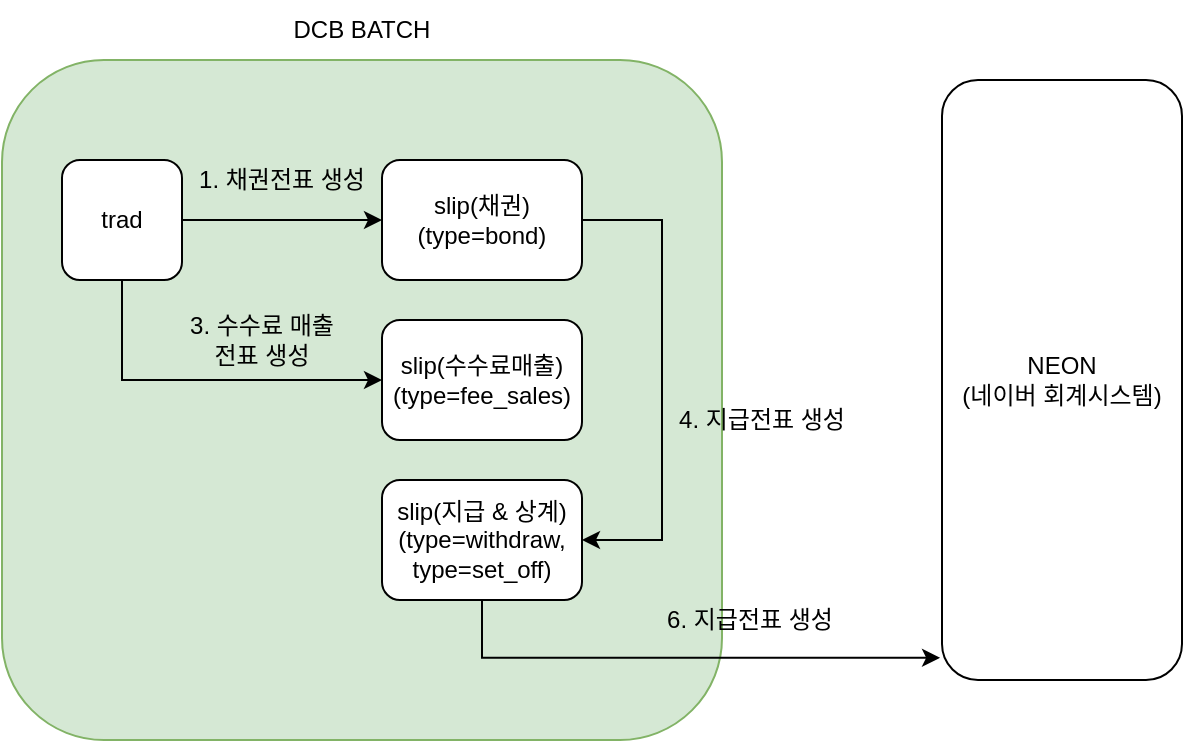 <mxfile version="20.7.4" type="github">
  <diagram id="rQKMFvDN-5XR97tvGXt8" name="페이지-1">
    <mxGraphModel dx="1148" dy="648" grid="1" gridSize="10" guides="1" tooltips="1" connect="1" arrows="1" fold="1" page="1" pageScale="1" pageWidth="827" pageHeight="1169" math="0" shadow="0">
      <root>
        <mxCell id="0" />
        <mxCell id="1" parent="0" />
        <mxCell id="G-DJe9Chft_Y5kZSpjOI-29" value="" style="rounded=1;whiteSpace=wrap;html=1;fillColor=#d5e8d4;strokeColor=#82b366;" vertex="1" parent="1">
          <mxGeometry x="40" y="70" width="360" height="340" as="geometry" />
        </mxCell>
        <mxCell id="G-DJe9Chft_Y5kZSpjOI-22" style="edgeStyle=none;rounded=0;orthogonalLoop=1;jettySize=auto;html=1;entryX=0;entryY=0.5;entryDx=0;entryDy=0;" edge="1" parent="1" source="G-DJe9Chft_Y5kZSpjOI-18" target="G-DJe9Chft_Y5kZSpjOI-19">
          <mxGeometry relative="1" as="geometry" />
        </mxCell>
        <mxCell id="G-DJe9Chft_Y5kZSpjOI-27" style="edgeStyle=orthogonalEdgeStyle;rounded=0;orthogonalLoop=1;jettySize=auto;html=1;entryX=0;entryY=0.5;entryDx=0;entryDy=0;" edge="1" parent="1" source="G-DJe9Chft_Y5kZSpjOI-18" target="G-DJe9Chft_Y5kZSpjOI-20">
          <mxGeometry relative="1" as="geometry">
            <Array as="points">
              <mxPoint x="100" y="230" />
            </Array>
          </mxGeometry>
        </mxCell>
        <mxCell id="G-DJe9Chft_Y5kZSpjOI-18" value="trad" style="rounded=1;whiteSpace=wrap;html=1;" vertex="1" parent="1">
          <mxGeometry x="70" y="120" width="60" height="60" as="geometry" />
        </mxCell>
        <mxCell id="G-DJe9Chft_Y5kZSpjOI-28" style="edgeStyle=orthogonalEdgeStyle;rounded=0;orthogonalLoop=1;jettySize=auto;html=1;entryX=1;entryY=0.5;entryDx=0;entryDy=0;" edge="1" parent="1" source="G-DJe9Chft_Y5kZSpjOI-19" target="G-DJe9Chft_Y5kZSpjOI-21">
          <mxGeometry relative="1" as="geometry">
            <Array as="points">
              <mxPoint x="370" y="150" />
              <mxPoint x="370" y="310" />
            </Array>
          </mxGeometry>
        </mxCell>
        <mxCell id="G-DJe9Chft_Y5kZSpjOI-19" value="slip(채권)&lt;br&gt;(type=bond)" style="rounded=1;whiteSpace=wrap;html=1;" vertex="1" parent="1">
          <mxGeometry x="230" y="120" width="100" height="60" as="geometry" />
        </mxCell>
        <mxCell id="G-DJe9Chft_Y5kZSpjOI-20" value="slip(수수료매출)&lt;br&gt;(type=fee_sales)" style="rounded=1;whiteSpace=wrap;html=1;" vertex="1" parent="1">
          <mxGeometry x="230" y="200" width="100" height="60" as="geometry" />
        </mxCell>
        <mxCell id="G-DJe9Chft_Y5kZSpjOI-32" style="edgeStyle=orthogonalEdgeStyle;rounded=0;orthogonalLoop=1;jettySize=auto;html=1;entryX=-0.008;entryY=0.963;entryDx=0;entryDy=0;entryPerimeter=0;" edge="1" parent="1" source="G-DJe9Chft_Y5kZSpjOI-21" target="G-DJe9Chft_Y5kZSpjOI-24">
          <mxGeometry relative="1" as="geometry">
            <Array as="points">
              <mxPoint x="280" y="369" />
            </Array>
          </mxGeometry>
        </mxCell>
        <mxCell id="G-DJe9Chft_Y5kZSpjOI-21" value="slip(지급 &amp;amp; 상계)&lt;br&gt;(type=withdraw,&lt;br&gt;type=set_off)" style="rounded=1;whiteSpace=wrap;html=1;" vertex="1" parent="1">
          <mxGeometry x="230" y="280" width="100" height="60" as="geometry" />
        </mxCell>
        <mxCell id="G-DJe9Chft_Y5kZSpjOI-24" value="NEON&lt;br&gt;(네이버 회계시스템)" style="rounded=1;whiteSpace=wrap;html=1;" vertex="1" parent="1">
          <mxGeometry x="510" y="80" width="120" height="300" as="geometry" />
        </mxCell>
        <mxCell id="G-DJe9Chft_Y5kZSpjOI-30" value="DCB BATCH" style="text;html=1;strokeColor=none;fillColor=none;align=center;verticalAlign=middle;whiteSpace=wrap;rounded=0;" vertex="1" parent="1">
          <mxGeometry x="150" y="40" width="140" height="30" as="geometry" />
        </mxCell>
        <mxCell id="G-DJe9Chft_Y5kZSpjOI-33" value="1. 채권전표 생성" style="text;html=1;strokeColor=none;fillColor=none;align=center;verticalAlign=middle;whiteSpace=wrap;rounded=0;" vertex="1" parent="1">
          <mxGeometry x="130" y="120" width="100" height="20" as="geometry" />
        </mxCell>
        <mxCell id="G-DJe9Chft_Y5kZSpjOI-34" value="3. 수수료 매출 &lt;br&gt;전표 생성" style="text;html=1;strokeColor=none;fillColor=none;align=center;verticalAlign=middle;whiteSpace=wrap;rounded=0;" vertex="1" parent="1">
          <mxGeometry x="120" y="200" width="100" height="20" as="geometry" />
        </mxCell>
        <mxCell id="G-DJe9Chft_Y5kZSpjOI-35" value="4. 지급전표 생성" style="text;html=1;strokeColor=none;fillColor=none;align=center;verticalAlign=middle;whiteSpace=wrap;rounded=0;" vertex="1" parent="1">
          <mxGeometry x="370" y="240" width="100" height="20" as="geometry" />
        </mxCell>
        <mxCell id="G-DJe9Chft_Y5kZSpjOI-36" value="6. 지급전표 생성" style="text;html=1;strokeColor=none;fillColor=none;align=center;verticalAlign=middle;whiteSpace=wrap;rounded=0;" vertex="1" parent="1">
          <mxGeometry x="364" y="340" width="100" height="20" as="geometry" />
        </mxCell>
      </root>
    </mxGraphModel>
  </diagram>
</mxfile>
